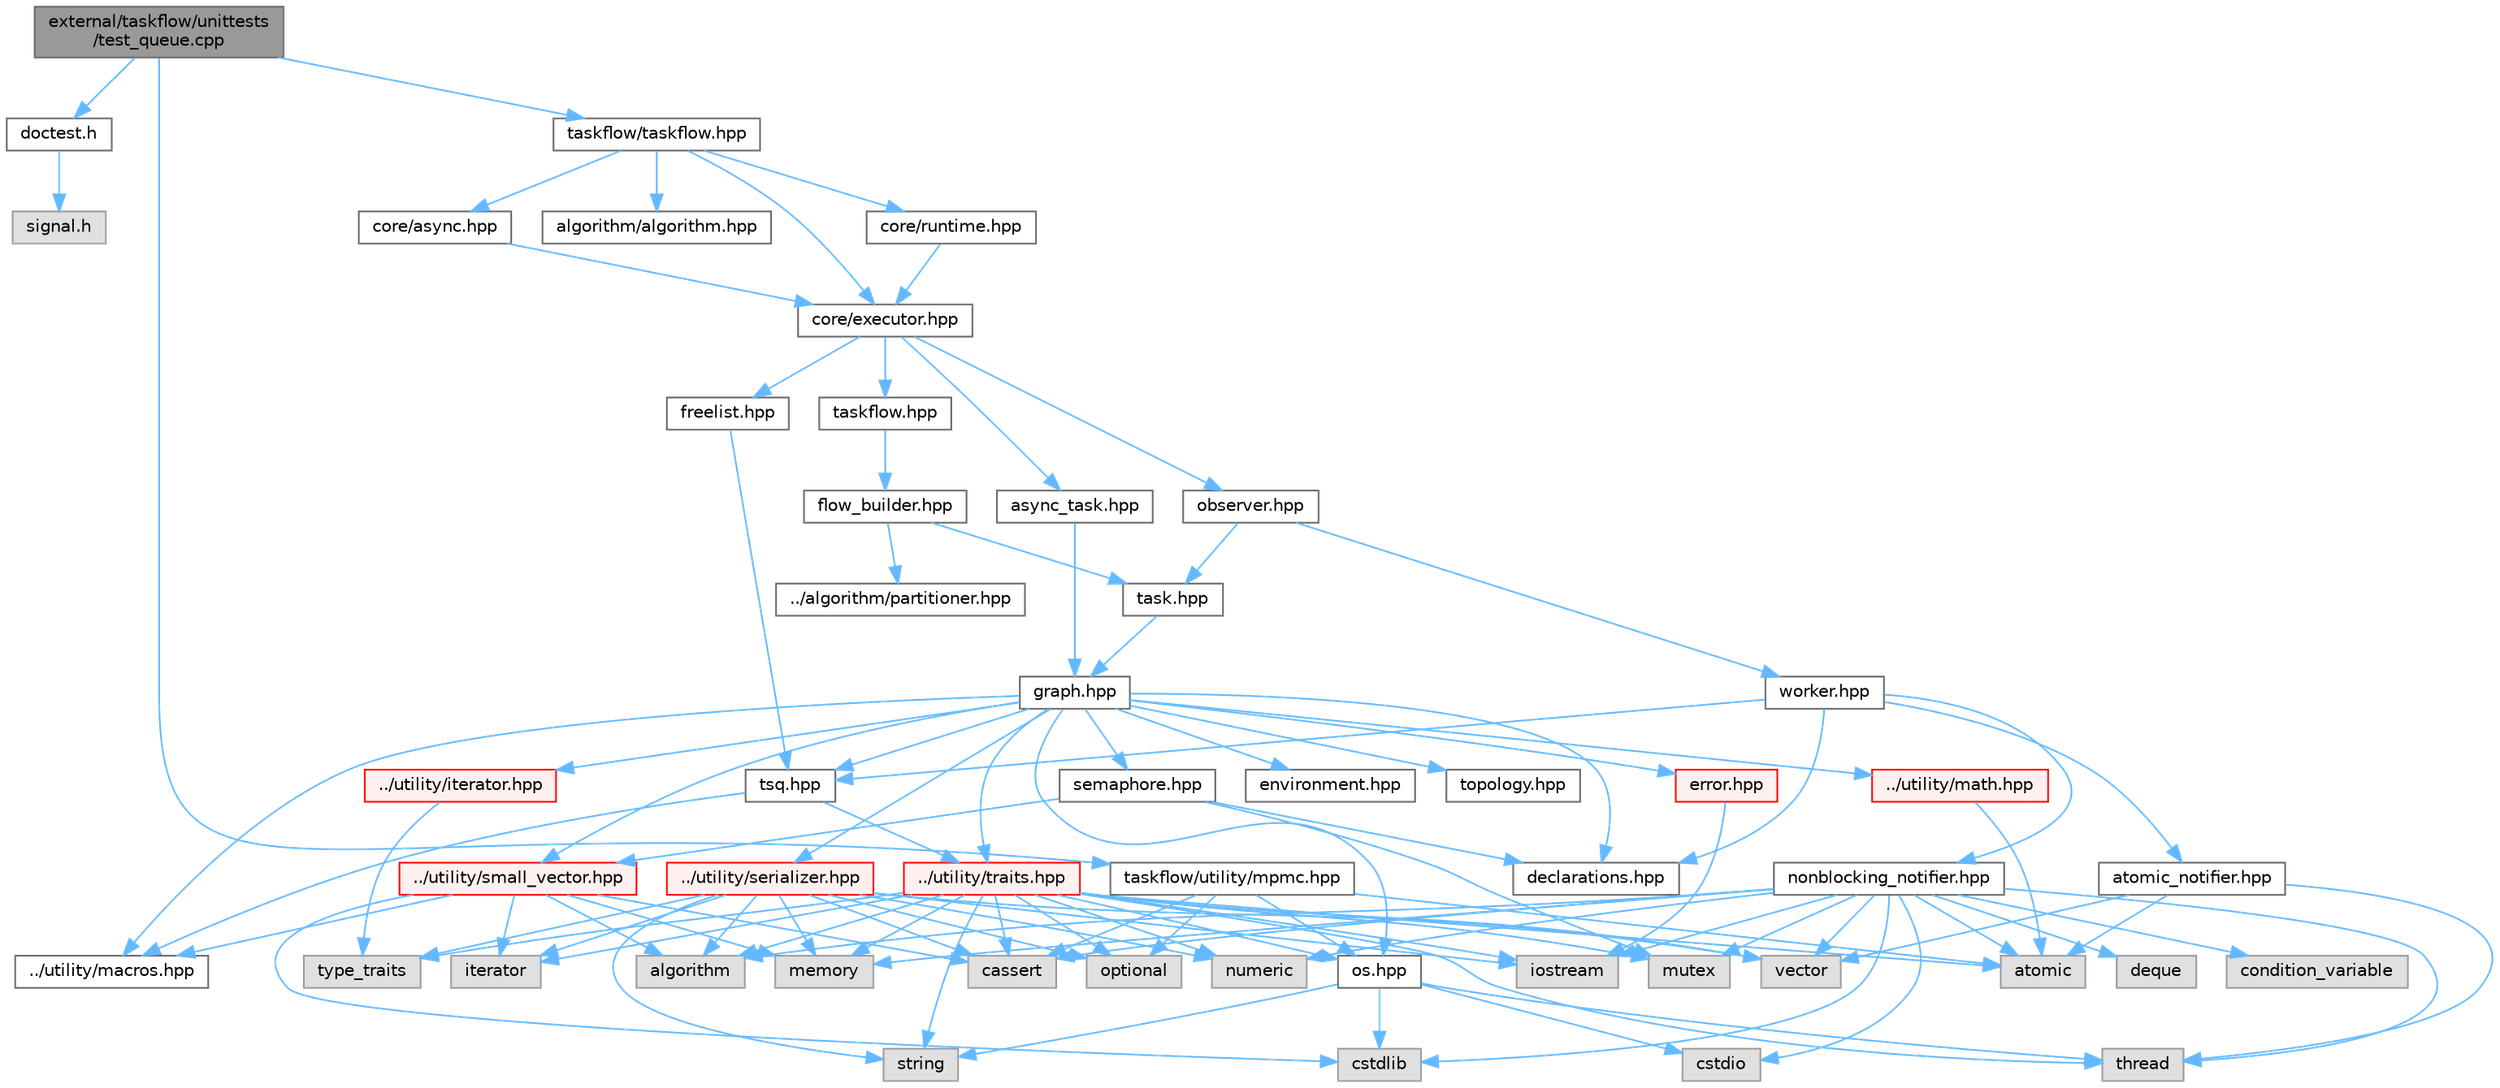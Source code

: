 digraph "external/taskflow/unittests/test_queue.cpp"
{
 // LATEX_PDF_SIZE
  bgcolor="transparent";
  edge [fontname=Helvetica,fontsize=10,labelfontname=Helvetica,labelfontsize=10];
  node [fontname=Helvetica,fontsize=10,shape=box,height=0.2,width=0.4];
  Node1 [id="Node000001",label="external/taskflow/unittests\l/test_queue.cpp",height=0.2,width=0.4,color="gray40", fillcolor="grey60", style="filled", fontcolor="black",tooltip=" "];
  Node1 -> Node2 [id="edge1_Node000001_Node000002",color="steelblue1",style="solid",tooltip=" "];
  Node2 [id="Node000002",label="doctest.h",height=0.2,width=0.4,color="grey40", fillcolor="white", style="filled",URL="$doctest_8h.html",tooltip=" "];
  Node2 -> Node3 [id="edge2_Node000002_Node000003",color="steelblue1",style="solid",tooltip=" "];
  Node3 [id="Node000003",label="signal.h",height=0.2,width=0.4,color="grey60", fillcolor="#E0E0E0", style="filled",tooltip=" "];
  Node1 -> Node4 [id="edge3_Node000001_Node000004",color="steelblue1",style="solid",tooltip=" "];
  Node4 [id="Node000004",label="taskflow/utility/mpmc.hpp",height=0.2,width=0.4,color="grey40", fillcolor="white", style="filled",URL="$mpmc_8hpp.html",tooltip=" "];
  Node4 -> Node5 [id="edge4_Node000004_Node000005",color="steelblue1",style="solid",tooltip=" "];
  Node5 [id="Node000005",label="cassert",height=0.2,width=0.4,color="grey60", fillcolor="#E0E0E0", style="filled",tooltip=" "];
  Node4 -> Node6 [id="edge5_Node000004_Node000006",color="steelblue1",style="solid",tooltip=" "];
  Node6 [id="Node000006",label="atomic",height=0.2,width=0.4,color="grey60", fillcolor="#E0E0E0", style="filled",tooltip=" "];
  Node4 -> Node7 [id="edge6_Node000004_Node000007",color="steelblue1",style="solid",tooltip=" "];
  Node7 [id="Node000007",label="optional",height=0.2,width=0.4,color="grey60", fillcolor="#E0E0E0", style="filled",tooltip=" "];
  Node4 -> Node8 [id="edge7_Node000004_Node000008",color="steelblue1",style="solid",tooltip=" "];
  Node8 [id="Node000008",label="os.hpp",height=0.2,width=0.4,color="grey40", fillcolor="white", style="filled",URL="$os_8hpp.html",tooltip=" "];
  Node8 -> Node9 [id="edge8_Node000008_Node000009",color="steelblue1",style="solid",tooltip=" "];
  Node9 [id="Node000009",label="cstdlib",height=0.2,width=0.4,color="grey60", fillcolor="#E0E0E0", style="filled",tooltip=" "];
  Node8 -> Node10 [id="edge9_Node000008_Node000010",color="steelblue1",style="solid",tooltip=" "];
  Node10 [id="Node000010",label="cstdio",height=0.2,width=0.4,color="grey60", fillcolor="#E0E0E0", style="filled",tooltip=" "];
  Node8 -> Node11 [id="edge10_Node000008_Node000011",color="steelblue1",style="solid",tooltip=" "];
  Node11 [id="Node000011",label="string",height=0.2,width=0.4,color="grey60", fillcolor="#E0E0E0", style="filled",tooltip=" "];
  Node8 -> Node12 [id="edge11_Node000008_Node000012",color="steelblue1",style="solid",tooltip=" "];
  Node12 [id="Node000012",label="thread",height=0.2,width=0.4,color="grey60", fillcolor="#E0E0E0", style="filled",tooltip=" "];
  Node1 -> Node13 [id="edge12_Node000001_Node000013",color="steelblue1",style="solid",tooltip=" "];
  Node13 [id="Node000013",label="taskflow/taskflow.hpp",height=0.2,width=0.4,color="grey40", fillcolor="white", style="filled",URL="$taskflow_8hpp.html",tooltip="main taskflow include file"];
  Node13 -> Node14 [id="edge13_Node000013_Node000014",color="steelblue1",style="solid",tooltip=" "];
  Node14 [id="Node000014",label="core/executor.hpp",height=0.2,width=0.4,color="grey40", fillcolor="white", style="filled",URL="$executor_8hpp.html",tooltip="executor include file"];
  Node14 -> Node15 [id="edge14_Node000014_Node000015",color="steelblue1",style="solid",tooltip=" "];
  Node15 [id="Node000015",label="observer.hpp",height=0.2,width=0.4,color="grey40", fillcolor="white", style="filled",URL="$observer_8hpp.html",tooltip="observer include file"];
  Node15 -> Node16 [id="edge15_Node000015_Node000016",color="steelblue1",style="solid",tooltip=" "];
  Node16 [id="Node000016",label="task.hpp",height=0.2,width=0.4,color="grey40", fillcolor="white", style="filled",URL="$task_8hpp.html",tooltip="task include file"];
  Node16 -> Node17 [id="edge16_Node000016_Node000017",color="steelblue1",style="solid",tooltip=" "];
  Node17 [id="Node000017",label="graph.hpp",height=0.2,width=0.4,color="grey40", fillcolor="white", style="filled",URL="$taskflow_2core_2graph_8hpp.html",tooltip="graph include file"];
  Node17 -> Node18 [id="edge17_Node000017_Node000018",color="steelblue1",style="solid",tooltip=" "];
  Node18 [id="Node000018",label="../utility/macros.hpp",height=0.2,width=0.4,color="grey40", fillcolor="white", style="filled",URL="$macros_8hpp.html",tooltip=" "];
  Node17 -> Node19 [id="edge18_Node000017_Node000019",color="steelblue1",style="solid",tooltip=" "];
  Node19 [id="Node000019",label="../utility/traits.hpp",height=0.2,width=0.4,color="red", fillcolor="#FFF0F0", style="filled",URL="$taskflow_2utility_2traits_8hpp.html",tooltip=" "];
  Node19 -> Node20 [id="edge19_Node000019_Node000020",color="steelblue1",style="solid",tooltip=" "];
  Node20 [id="Node000020",label="type_traits",height=0.2,width=0.4,color="grey60", fillcolor="#E0E0E0", style="filled",tooltip=" "];
  Node19 -> Node21 [id="edge20_Node000019_Node000021",color="steelblue1",style="solid",tooltip=" "];
  Node21 [id="Node000021",label="iterator",height=0.2,width=0.4,color="grey60", fillcolor="#E0E0E0", style="filled",tooltip=" "];
  Node19 -> Node22 [id="edge21_Node000019_Node000022",color="steelblue1",style="solid",tooltip=" "];
  Node22 [id="Node000022",label="iostream",height=0.2,width=0.4,color="grey60", fillcolor="#E0E0E0", style="filled",tooltip=" "];
  Node19 -> Node24 [id="edge22_Node000019_Node000024",color="steelblue1",style="solid",tooltip=" "];
  Node24 [id="Node000024",label="mutex",height=0.2,width=0.4,color="grey60", fillcolor="#E0E0E0", style="filled",tooltip=" "];
  Node19 -> Node27 [id="edge23_Node000019_Node000027",color="steelblue1",style="solid",tooltip=" "];
  Node27 [id="Node000027",label="vector",height=0.2,width=0.4,color="grey60", fillcolor="#E0E0E0", style="filled",tooltip=" "];
  Node19 -> Node28 [id="edge24_Node000019_Node000028",color="steelblue1",style="solid",tooltip=" "];
  Node28 [id="Node000028",label="algorithm",height=0.2,width=0.4,color="grey60", fillcolor="#E0E0E0", style="filled",tooltip=" "];
  Node19 -> Node29 [id="edge25_Node000019_Node000029",color="steelblue1",style="solid",tooltip=" "];
  Node29 [id="Node000029",label="memory",height=0.2,width=0.4,color="grey60", fillcolor="#E0E0E0", style="filled",tooltip=" "];
  Node19 -> Node6 [id="edge26_Node000019_Node000006",color="steelblue1",style="solid",tooltip=" "];
  Node19 -> Node12 [id="edge27_Node000019_Node000012",color="steelblue1",style="solid",tooltip=" "];
  Node19 -> Node36 [id="edge28_Node000019_Node000036",color="steelblue1",style="solid",tooltip=" "];
  Node36 [id="Node000036",label="numeric",height=0.2,width=0.4,color="grey60", fillcolor="#E0E0E0", style="filled",tooltip=" "];
  Node19 -> Node5 [id="edge29_Node000019_Node000005",color="steelblue1",style="solid",tooltip=" "];
  Node19 -> Node11 [id="edge30_Node000019_Node000011",color="steelblue1",style="solid",tooltip=" "];
  Node19 -> Node7 [id="edge31_Node000019_Node000007",color="steelblue1",style="solid",tooltip=" "];
  Node19 -> Node8 [id="edge32_Node000019_Node000008",color="steelblue1",style="solid",tooltip=" "];
  Node17 -> Node42 [id="edge33_Node000017_Node000042",color="steelblue1",style="solid",tooltip=" "];
  Node42 [id="Node000042",label="../utility/iterator.hpp",height=0.2,width=0.4,color="red", fillcolor="#FFF0F0", style="filled",URL="$iterator_8hpp.html",tooltip=" "];
  Node42 -> Node20 [id="edge34_Node000042_Node000020",color="steelblue1",style="solid",tooltip=" "];
  Node17 -> Node8 [id="edge35_Node000017_Node000008",color="steelblue1",style="solid",tooltip=" "];
  Node17 -> Node44 [id="edge36_Node000017_Node000044",color="steelblue1",style="solid",tooltip=" "];
  Node44 [id="Node000044",label="../utility/math.hpp",height=0.2,width=0.4,color="red", fillcolor="#FFF0F0", style="filled",URL="$math_8hpp.html",tooltip=" "];
  Node44 -> Node6 [id="edge37_Node000044_Node000006",color="steelblue1",style="solid",tooltip=" "];
  Node17 -> Node46 [id="edge38_Node000017_Node000046",color="steelblue1",style="solid",tooltip=" "];
  Node46 [id="Node000046",label="../utility/small_vector.hpp",height=0.2,width=0.4,color="red", fillcolor="#FFF0F0", style="filled",URL="$small__vector_8hpp.html",tooltip="small vector include file"];
  Node46 -> Node18 [id="edge39_Node000046_Node000018",color="steelblue1",style="solid",tooltip=" "];
  Node46 -> Node28 [id="edge40_Node000046_Node000028",color="steelblue1",style="solid",tooltip=" "];
  Node46 -> Node5 [id="edge41_Node000046_Node000005",color="steelblue1",style="solid",tooltip=" "];
  Node46 -> Node9 [id="edge42_Node000046_Node000009",color="steelblue1",style="solid",tooltip=" "];
  Node46 -> Node21 [id="edge43_Node000046_Node000021",color="steelblue1",style="solid",tooltip=" "];
  Node46 -> Node29 [id="edge44_Node000046_Node000029",color="steelblue1",style="solid",tooltip=" "];
  Node17 -> Node49 [id="edge45_Node000017_Node000049",color="steelblue1",style="solid",tooltip=" "];
  Node49 [id="Node000049",label="../utility/serializer.hpp",height=0.2,width=0.4,color="red", fillcolor="#FFF0F0", style="filled",URL="$taskflow_2utility_2serializer_8hpp.html",tooltip=" "];
  Node49 -> Node20 [id="edge46_Node000049_Node000020",color="steelblue1",style="solid",tooltip=" "];
  Node49 -> Node21 [id="edge47_Node000049_Node000021",color="steelblue1",style="solid",tooltip=" "];
  Node49 -> Node22 [id="edge48_Node000049_Node000022",color="steelblue1",style="solid",tooltip=" "];
  Node49 -> Node27 [id="edge49_Node000049_Node000027",color="steelblue1",style="solid",tooltip=" "];
  Node49 -> Node28 [id="edge50_Node000049_Node000028",color="steelblue1",style="solid",tooltip=" "];
  Node49 -> Node29 [id="edge51_Node000049_Node000029",color="steelblue1",style="solid",tooltip=" "];
  Node49 -> Node36 [id="edge52_Node000049_Node000036",color="steelblue1",style="solid",tooltip=" "];
  Node49 -> Node5 [id="edge53_Node000049_Node000005",color="steelblue1",style="solid",tooltip=" "];
  Node49 -> Node11 [id="edge54_Node000049_Node000011",color="steelblue1",style="solid",tooltip=" "];
  Node49 -> Node7 [id="edge55_Node000049_Node000007",color="steelblue1",style="solid",tooltip=" "];
  Node17 -> Node53 [id="edge56_Node000017_Node000053",color="steelblue1",style="solid",tooltip=" "];
  Node53 [id="Node000053",label="error.hpp",height=0.2,width=0.4,color="red", fillcolor="#FFF0F0", style="filled",URL="$error_8hpp.html",tooltip=" "];
  Node53 -> Node22 [id="edge57_Node000053_Node000022",color="steelblue1",style="solid",tooltip=" "];
  Node17 -> Node56 [id="edge58_Node000017_Node000056",color="steelblue1",style="solid",tooltip=" "];
  Node56 [id="Node000056",label="declarations.hpp",height=0.2,width=0.4,color="grey40", fillcolor="white", style="filled",URL="$declarations_8hpp.html",tooltip=" "];
  Node17 -> Node57 [id="edge59_Node000017_Node000057",color="steelblue1",style="solid",tooltip=" "];
  Node57 [id="Node000057",label="semaphore.hpp",height=0.2,width=0.4,color="grey40", fillcolor="white", style="filled",URL="$semaphore_8hpp.html",tooltip="semaphore include file"];
  Node57 -> Node24 [id="edge60_Node000057_Node000024",color="steelblue1",style="solid",tooltip=" "];
  Node57 -> Node56 [id="edge61_Node000057_Node000056",color="steelblue1",style="solid",tooltip=" "];
  Node57 -> Node46 [id="edge62_Node000057_Node000046",color="steelblue1",style="solid",tooltip=" "];
  Node17 -> Node58 [id="edge63_Node000017_Node000058",color="steelblue1",style="solid",tooltip=" "];
  Node58 [id="Node000058",label="environment.hpp",height=0.2,width=0.4,color="grey40", fillcolor="white", style="filled",URL="$environment_8hpp.html",tooltip=" "];
  Node17 -> Node59 [id="edge64_Node000017_Node000059",color="steelblue1",style="solid",tooltip=" "];
  Node59 [id="Node000059",label="topology.hpp",height=0.2,width=0.4,color="grey40", fillcolor="white", style="filled",URL="$topology_8hpp.html",tooltip=" "];
  Node17 -> Node60 [id="edge65_Node000017_Node000060",color="steelblue1",style="solid",tooltip=" "];
  Node60 [id="Node000060",label="tsq.hpp",height=0.2,width=0.4,color="grey40", fillcolor="white", style="filled",URL="$tsq_8hpp.html",tooltip="task queue include file"];
  Node60 -> Node18 [id="edge66_Node000060_Node000018",color="steelblue1",style="solid",tooltip=" "];
  Node60 -> Node19 [id="edge67_Node000060_Node000019",color="steelblue1",style="solid",tooltip=" "];
  Node15 -> Node61 [id="edge68_Node000015_Node000061",color="steelblue1",style="solid",tooltip=" "];
  Node61 [id="Node000061",label="worker.hpp",height=0.2,width=0.4,color="grey40", fillcolor="white", style="filled",URL="$worker_8hpp.html",tooltip="worker include file"];
  Node61 -> Node56 [id="edge69_Node000061_Node000056",color="steelblue1",style="solid",tooltip=" "];
  Node61 -> Node60 [id="edge70_Node000061_Node000060",color="steelblue1",style="solid",tooltip=" "];
  Node61 -> Node62 [id="edge71_Node000061_Node000062",color="steelblue1",style="solid",tooltip=" "];
  Node62 [id="Node000062",label="atomic_notifier.hpp",height=0.2,width=0.4,color="grey40", fillcolor="white", style="filled",URL="$atomic__notifier_8hpp.html",tooltip=" "];
  Node62 -> Node6 [id="edge72_Node000062_Node000006",color="steelblue1",style="solid",tooltip=" "];
  Node62 -> Node12 [id="edge73_Node000062_Node000012",color="steelblue1",style="solid",tooltip=" "];
  Node62 -> Node27 [id="edge74_Node000062_Node000027",color="steelblue1",style="solid",tooltip=" "];
  Node61 -> Node63 [id="edge75_Node000061_Node000063",color="steelblue1",style="solid",tooltip=" "];
  Node63 [id="Node000063",label="nonblocking_notifier.hpp",height=0.2,width=0.4,color="grey40", fillcolor="white", style="filled",URL="$nonblocking__notifier_8hpp.html",tooltip=" "];
  Node63 -> Node22 [id="edge76_Node000063_Node000022",color="steelblue1",style="solid",tooltip=" "];
  Node63 -> Node27 [id="edge77_Node000063_Node000027",color="steelblue1",style="solid",tooltip=" "];
  Node63 -> Node9 [id="edge78_Node000063_Node000009",color="steelblue1",style="solid",tooltip=" "];
  Node63 -> Node10 [id="edge79_Node000063_Node000010",color="steelblue1",style="solid",tooltip=" "];
  Node63 -> Node6 [id="edge80_Node000063_Node000006",color="steelblue1",style="solid",tooltip=" "];
  Node63 -> Node29 [id="edge81_Node000063_Node000029",color="steelblue1",style="solid",tooltip=" "];
  Node63 -> Node64 [id="edge82_Node000063_Node000064",color="steelblue1",style="solid",tooltip=" "];
  Node64 [id="Node000064",label="deque",height=0.2,width=0.4,color="grey60", fillcolor="#E0E0E0", style="filled",tooltip=" "];
  Node63 -> Node24 [id="edge83_Node000063_Node000024",color="steelblue1",style="solid",tooltip=" "];
  Node63 -> Node65 [id="edge84_Node000063_Node000065",color="steelblue1",style="solid",tooltip=" "];
  Node65 [id="Node000065",label="condition_variable",height=0.2,width=0.4,color="grey60", fillcolor="#E0E0E0", style="filled",tooltip=" "];
  Node63 -> Node12 [id="edge85_Node000063_Node000012",color="steelblue1",style="solid",tooltip=" "];
  Node63 -> Node28 [id="edge86_Node000063_Node000028",color="steelblue1",style="solid",tooltip=" "];
  Node63 -> Node36 [id="edge87_Node000063_Node000036",color="steelblue1",style="solid",tooltip=" "];
  Node63 -> Node5 [id="edge88_Node000063_Node000005",color="steelblue1",style="solid",tooltip=" "];
  Node14 -> Node66 [id="edge89_Node000014_Node000066",color="steelblue1",style="solid",tooltip=" "];
  Node66 [id="Node000066",label="taskflow.hpp",height=0.2,width=0.4,color="grey40", fillcolor="white", style="filled",URL="$core_2taskflow_8hpp.html",tooltip="taskflow include file"];
  Node66 -> Node67 [id="edge90_Node000066_Node000067",color="steelblue1",style="solid",tooltip=" "];
  Node67 [id="Node000067",label="flow_builder.hpp",height=0.2,width=0.4,color="grey40", fillcolor="white", style="filled",URL="$flow__builder_8hpp.html",tooltip="flow builder include file"];
  Node67 -> Node16 [id="edge91_Node000067_Node000016",color="steelblue1",style="solid",tooltip=" "];
  Node67 -> Node68 [id="edge92_Node000067_Node000068",color="steelblue1",style="solid",tooltip=" "];
  Node68 [id="Node000068",label="../algorithm/partitioner.hpp",height=0.2,width=0.4,color="grey40", fillcolor="white", style="filled",URL="$partitioner_8hpp.html",tooltip="partitioner include file"];
  Node14 -> Node69 [id="edge93_Node000014_Node000069",color="steelblue1",style="solid",tooltip=" "];
  Node69 [id="Node000069",label="async_task.hpp",height=0.2,width=0.4,color="grey40", fillcolor="white", style="filled",URL="$taskflow_2core_2async__task_8hpp.html",tooltip="asynchronous task include file"];
  Node69 -> Node17 [id="edge94_Node000069_Node000017",color="steelblue1",style="solid",tooltip=" "];
  Node14 -> Node70 [id="edge95_Node000014_Node000070",color="steelblue1",style="solid",tooltip=" "];
  Node70 [id="Node000070",label="freelist.hpp",height=0.2,width=0.4,color="grey40", fillcolor="white", style="filled",URL="$freelist_8hpp.html",tooltip=" "];
  Node70 -> Node60 [id="edge96_Node000070_Node000060",color="steelblue1",style="solid",tooltip=" "];
  Node13 -> Node71 [id="edge97_Node000013_Node000071",color="steelblue1",style="solid",tooltip=" "];
  Node71 [id="Node000071",label="core/runtime.hpp",height=0.2,width=0.4,color="grey40", fillcolor="white", style="filled",URL="$runtime_8hpp.html",tooltip=" "];
  Node71 -> Node14 [id="edge98_Node000071_Node000014",color="steelblue1",style="solid",tooltip=" "];
  Node13 -> Node72 [id="edge99_Node000013_Node000072",color="steelblue1",style="solid",tooltip=" "];
  Node72 [id="Node000072",label="core/async.hpp",height=0.2,width=0.4,color="grey40", fillcolor="white", style="filled",URL="$async_8hpp.html",tooltip=" "];
  Node72 -> Node14 [id="edge100_Node000072_Node000014",color="steelblue1",style="solid",tooltip=" "];
  Node13 -> Node73 [id="edge101_Node000013_Node000073",color="steelblue1",style="solid",tooltip=" "];
  Node73 [id="Node000073",label="algorithm/algorithm.hpp",height=0.2,width=0.4,color="grey40", fillcolor="white", style="filled",URL="$algorithm_8hpp.html",tooltip=" "];
}
